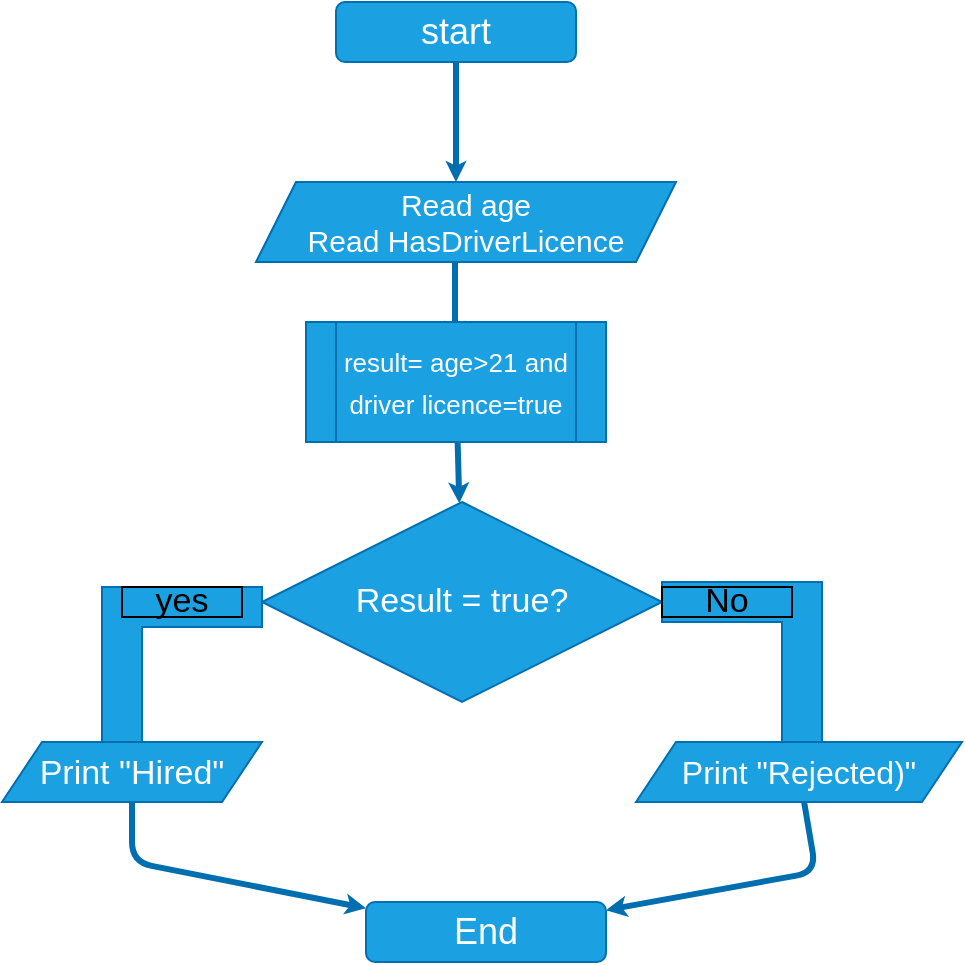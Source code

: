 <mxfile>
    <diagram id="Doo5OWHU3G7sBe3puKJ5" name="Page-1">
        <mxGraphModel dx="550" dy="467" grid="1" gridSize="10" guides="1" tooltips="1" connect="1" arrows="1" fold="1" page="1" pageScale="1" pageWidth="827" pageHeight="1169" math="0" shadow="0">
            <root>
                <mxCell id="0"/>
                <mxCell id="1" parent="0"/>
                <mxCell id="2" value="&lt;font style=&quot;font-size: 18px;&quot;&gt;start&lt;/font&gt;" style="rounded=1;whiteSpace=wrap;html=1;fillColor=#1ba1e2;fontColor=#ffffff;strokeColor=#006EAF;" parent="1" vertex="1">
                    <mxGeometry x="230" y="50" width="120" height="30" as="geometry"/>
                </mxCell>
                <mxCell id="3" value="" style="endArrow=classic;html=1;fontSize=18;exitX=0.5;exitY=1;exitDx=0;exitDy=0;fillColor=#1ba1e2;strokeColor=#006EAF;strokeWidth=3;endSize=1;startSize=0;" parent="1" source="2" edge="1">
                    <mxGeometry width="50" height="50" relative="1" as="geometry">
                        <mxPoint x="290" y="130" as="sourcePoint"/>
                        <mxPoint x="290" y="140" as="targetPoint"/>
                        <Array as="points">
                            <mxPoint x="290" y="120"/>
                            <mxPoint x="290" y="110"/>
                        </Array>
                    </mxGeometry>
                </mxCell>
                <mxCell id="4" value="&lt;span style=&quot;font-size: 15px;&quot;&gt;Read age&lt;br style=&quot;font-size: 15px;&quot;&gt;&lt;/span&gt;Read HasDriverLicence" style="shape=parallelogram;perimeter=parallelogramPerimeter;whiteSpace=wrap;html=1;fixedSize=1;fontSize=15;fillColor=#1ba1e2;fontColor=#ffffff;strokeColor=#006EAF;" parent="1" vertex="1">
                    <mxGeometry x="190" y="140" width="210" height="40" as="geometry"/>
                </mxCell>
                <mxCell id="7" value="" style="endArrow=classic;html=1;fontSize=18;fillColor=#1ba1e2;strokeColor=#006EAF;strokeWidth=3;endSize=1;startSize=0;" parent="1" edge="1">
                    <mxGeometry width="50" height="50" relative="1" as="geometry">
                        <mxPoint x="289.5" y="180" as="sourcePoint"/>
                        <mxPoint x="289.5" y="220" as="targetPoint"/>
                        <Array as="points"/>
                    </mxGeometry>
                </mxCell>
                <mxCell id="8" value="Result = true?" style="rhombus;whiteSpace=wrap;html=1;fontSize=17;fillColor=#1ba1e2;fontColor=#ffffff;strokeColor=#006EAF;" parent="1" vertex="1">
                    <mxGeometry x="193" y="300" width="200" height="100" as="geometry"/>
                </mxCell>
                <mxCell id="9" value="" style="shape=corner;whiteSpace=wrap;html=1;fontSize=17;fillColor=#1ba1e2;fontColor=#ffffff;strokeColor=#006EAF;movable=1;resizable=1;rotatable=1;deletable=1;editable=1;connectable=1;" parent="1" vertex="1">
                    <mxGeometry x="113" y="342.5" width="80" height="80" as="geometry"/>
                </mxCell>
                <mxCell id="10" value="&lt;span style=&quot;font-size: 17px;&quot;&gt;Print &quot;Hired&quot;&lt;/span&gt;" style="shape=parallelogram;perimeter=parallelogramPerimeter;whiteSpace=wrap;html=1;fixedSize=1;fontSize=18;fillColor=#1ba1e2;fontColor=#ffffff;strokeColor=#006EAF;" parent="1" vertex="1">
                    <mxGeometry x="63" y="420" width="130" height="30" as="geometry"/>
                </mxCell>
                <mxCell id="11" value="" style="shape=corner;whiteSpace=wrap;html=1;fontSize=17;fillColor=#1ba1e2;rotation=90;fontColor=#ffffff;strokeColor=#006EAF;" parent="1" vertex="1">
                    <mxGeometry x="393" y="340" width="80" height="80" as="geometry"/>
                </mxCell>
                <mxCell id="12" value="&lt;span style=&quot;font-size: 16px;&quot;&gt;Print &quot;Rejected)&quot;&lt;/span&gt;" style="shape=parallelogram;perimeter=parallelogramPerimeter;whiteSpace=wrap;html=1;fixedSize=1;fontSize=16;fillColor=#1ba1e2;fontColor=#ffffff;strokeColor=#006EAF;" parent="1" vertex="1">
                    <mxGeometry x="380" y="420" width="163" height="30" as="geometry"/>
                </mxCell>
                <mxCell id="13" value="yes" style="whiteSpace=wrap;html=1;fontSize=17;fillColor=none;strokeColor=default;" parent="1" vertex="1">
                    <mxGeometry x="123" y="342.5" width="60" height="15" as="geometry"/>
                </mxCell>
                <mxCell id="14" value="No" style="whiteSpace=wrap;html=1;fontSize=17;fillColor=none;" parent="1" vertex="1">
                    <mxGeometry x="393" y="342.5" width="65" height="15" as="geometry"/>
                </mxCell>
                <mxCell id="30" value="" style="edgeStyle=none;rounded=1;sketch=0;html=1;shadow=0;strokeWidth=3;fontSize=13;startSize=0;endSize=1;fillColor=#1ba1e2;strokeColor=#006EAF;" parent="1" source="10" target="16" edge="1">
                    <mxGeometry relative="1" as="geometry">
                        <Array as="points">
                            <mxPoint x="128" y="480"/>
                        </Array>
                    </mxGeometry>
                </mxCell>
                <mxCell id="32" value="" style="edgeStyle=none;rounded=1;sketch=0;html=1;shadow=0;strokeWidth=3;fontSize=13;startSize=0;endSize=1;fillColor=#1ba1e2;strokeColor=#006EAF;" parent="1" source="12" target="16" edge="1">
                    <mxGeometry relative="1" as="geometry">
                        <Array as="points">
                            <mxPoint x="470" y="485"/>
                        </Array>
                    </mxGeometry>
                </mxCell>
                <mxCell id="16" value="&lt;font style=&quot;font-size: 18px;&quot;&gt;End&lt;/font&gt;" style="rounded=1;whiteSpace=wrap;html=1;fillColor=#1ba1e2;fontColor=#ffffff;strokeColor=#006EAF;" parent="1" vertex="1">
                    <mxGeometry x="245" y="500" width="120" height="30" as="geometry"/>
                </mxCell>
                <mxCell id="26" value="" style="edgeStyle=none;rounded=1;sketch=0;html=1;shadow=0;strokeWidth=3;fontSize=13;startSize=0;endSize=1;fillColor=#1ba1e2;strokeColor=#006EAF;" parent="1" source="22" target="8" edge="1">
                    <mxGeometry relative="1" as="geometry"/>
                </mxCell>
                <mxCell id="22" value="&lt;font style=&quot;font-size: 13px;&quot;&gt;result= age&amp;gt;21 and driver licence=true&lt;/font&gt;" style="shape=process;whiteSpace=wrap;html=1;backgroundOutline=1;strokeColor=#006EAF;fontSize=17;fillColor=#1ba1e2;fontColor=#ffffff;" parent="1" vertex="1">
                    <mxGeometry x="215" y="210" width="150" height="60" as="geometry"/>
                </mxCell>
            </root>
        </mxGraphModel>
    </diagram>
</mxfile>